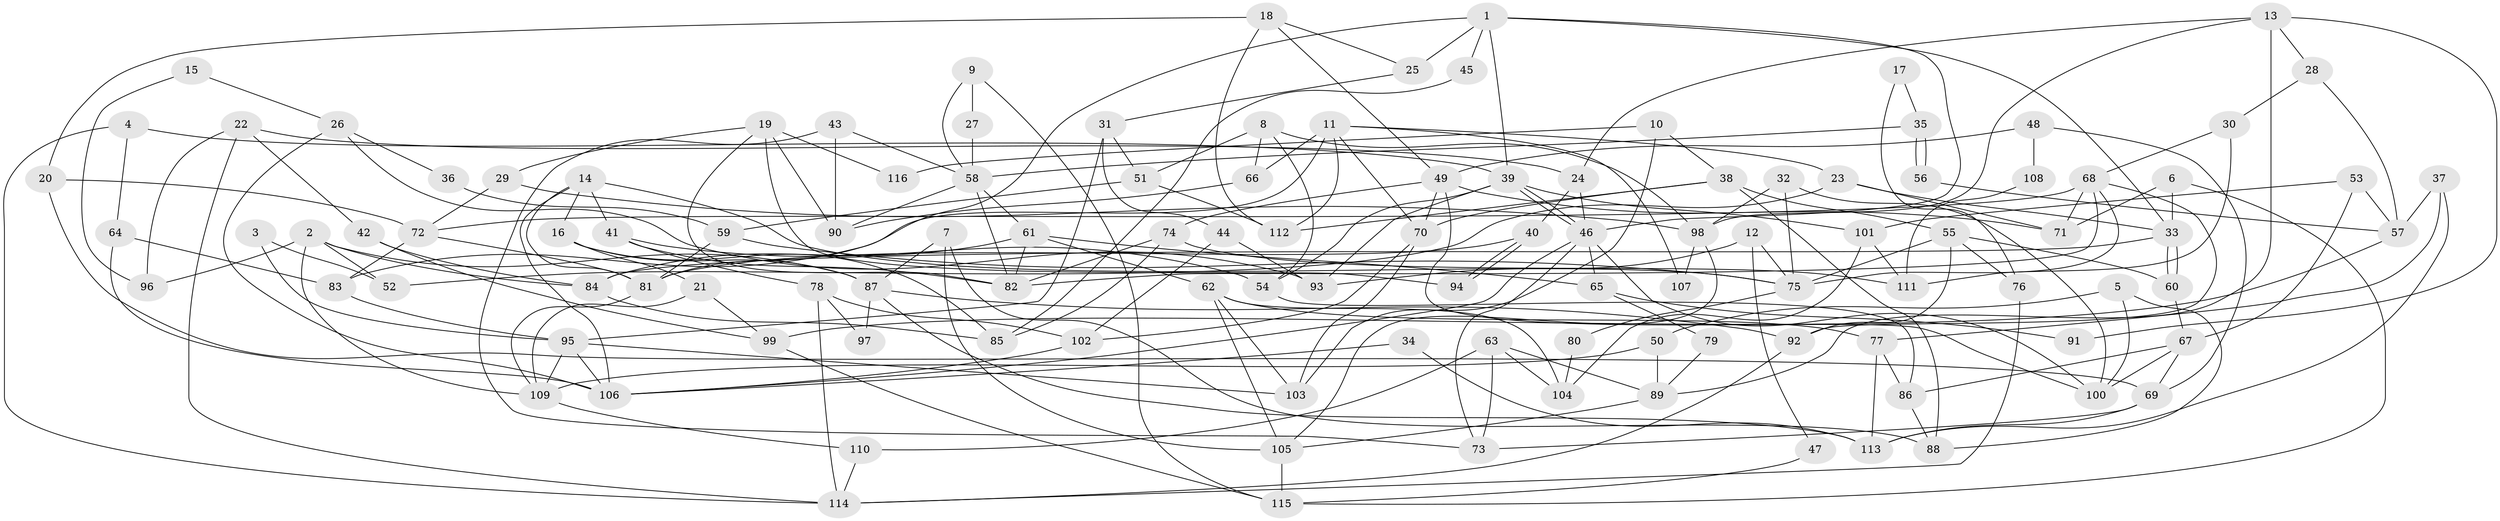 // coarse degree distribution, {6: 0.14473684210526316, 8: 0.09210526315789473, 3: 0.19736842105263158, 7: 0.11842105263157894, 5: 0.14473684210526316, 9: 0.02631578947368421, 2: 0.14473684210526316, 4: 0.10526315789473684, 1: 0.013157894736842105, 12: 0.013157894736842105}
// Generated by graph-tools (version 1.1) at 2025/23/03/03/25 07:23:56]
// undirected, 116 vertices, 232 edges
graph export_dot {
graph [start="1"]
  node [color=gray90,style=filled];
  1;
  2;
  3;
  4;
  5;
  6;
  7;
  8;
  9;
  10;
  11;
  12;
  13;
  14;
  15;
  16;
  17;
  18;
  19;
  20;
  21;
  22;
  23;
  24;
  25;
  26;
  27;
  28;
  29;
  30;
  31;
  32;
  33;
  34;
  35;
  36;
  37;
  38;
  39;
  40;
  41;
  42;
  43;
  44;
  45;
  46;
  47;
  48;
  49;
  50;
  51;
  52;
  53;
  54;
  55;
  56;
  57;
  58;
  59;
  60;
  61;
  62;
  63;
  64;
  65;
  66;
  67;
  68;
  69;
  70;
  71;
  72;
  73;
  74;
  75;
  76;
  77;
  78;
  79;
  80;
  81;
  82;
  83;
  84;
  85;
  86;
  87;
  88;
  89;
  90;
  91;
  92;
  93;
  94;
  95;
  96;
  97;
  98;
  99;
  100;
  101;
  102;
  103;
  104;
  105;
  106;
  107;
  108;
  109;
  110;
  111;
  112;
  113;
  114;
  115;
  116;
  1 -- 33;
  1 -- 46;
  1 -- 25;
  1 -- 39;
  1 -- 45;
  1 -- 81;
  2 -- 87;
  2 -- 109;
  2 -- 52;
  2 -- 84;
  2 -- 96;
  3 -- 95;
  3 -- 52;
  4 -- 114;
  4 -- 39;
  4 -- 64;
  5 -- 88;
  5 -- 100;
  5 -- 50;
  6 -- 115;
  6 -- 71;
  6 -- 33;
  7 -- 88;
  7 -- 105;
  7 -- 87;
  8 -- 51;
  8 -- 98;
  8 -- 54;
  8 -- 66;
  9 -- 58;
  9 -- 115;
  9 -- 27;
  10 -- 103;
  10 -- 38;
  10 -- 116;
  11 -- 83;
  11 -- 23;
  11 -- 66;
  11 -- 70;
  11 -- 107;
  11 -- 112;
  12 -- 93;
  12 -- 75;
  12 -- 47;
  13 -- 89;
  13 -- 24;
  13 -- 28;
  13 -- 91;
  13 -- 98;
  14 -- 75;
  14 -- 81;
  14 -- 16;
  14 -- 41;
  14 -- 106;
  15 -- 26;
  15 -- 96;
  16 -- 21;
  16 -- 85;
  16 -- 87;
  17 -- 76;
  17 -- 35;
  18 -- 112;
  18 -- 25;
  18 -- 20;
  18 -- 49;
  19 -- 90;
  19 -- 82;
  19 -- 29;
  19 -- 94;
  19 -- 116;
  20 -- 72;
  20 -- 69;
  21 -- 109;
  21 -- 99;
  22 -- 24;
  22 -- 114;
  22 -- 42;
  22 -- 96;
  23 -- 71;
  23 -- 33;
  23 -- 52;
  24 -- 40;
  24 -- 46;
  25 -- 31;
  26 -- 93;
  26 -- 106;
  26 -- 36;
  27 -- 58;
  28 -- 30;
  28 -- 57;
  29 -- 98;
  29 -- 72;
  30 -- 111;
  30 -- 68;
  31 -- 51;
  31 -- 95;
  31 -- 44;
  32 -- 98;
  32 -- 100;
  32 -- 75;
  33 -- 60;
  33 -- 60;
  33 -- 84;
  34 -- 106;
  34 -- 113;
  35 -- 58;
  35 -- 56;
  35 -- 56;
  36 -- 59;
  37 -- 77;
  37 -- 113;
  37 -- 57;
  38 -- 55;
  38 -- 70;
  38 -- 88;
  38 -- 112;
  39 -- 46;
  39 -- 46;
  39 -- 54;
  39 -- 93;
  39 -- 101;
  40 -- 94;
  40 -- 94;
  40 -- 81;
  41 -- 54;
  41 -- 78;
  41 -- 82;
  42 -- 84;
  42 -- 99;
  43 -- 58;
  43 -- 90;
  43 -- 73;
  44 -- 102;
  44 -- 93;
  45 -- 85;
  46 -- 106;
  46 -- 65;
  46 -- 73;
  46 -- 100;
  47 -- 115;
  48 -- 49;
  48 -- 69;
  48 -- 108;
  49 -- 74;
  49 -- 70;
  49 -- 71;
  49 -- 100;
  50 -- 109;
  50 -- 89;
  51 -- 112;
  51 -- 59;
  53 -- 67;
  53 -- 57;
  53 -- 101;
  54 -- 86;
  55 -- 92;
  55 -- 60;
  55 -- 75;
  55 -- 76;
  56 -- 57;
  57 -- 99;
  58 -- 82;
  58 -- 61;
  58 -- 90;
  59 -- 75;
  59 -- 81;
  60 -- 67;
  61 -- 82;
  61 -- 84;
  61 -- 62;
  61 -- 65;
  62 -- 77;
  62 -- 103;
  62 -- 104;
  62 -- 105;
  63 -- 104;
  63 -- 73;
  63 -- 89;
  63 -- 110;
  64 -- 106;
  64 -- 83;
  65 -- 79;
  65 -- 91;
  66 -- 90;
  67 -- 69;
  67 -- 100;
  67 -- 86;
  68 -- 75;
  68 -- 72;
  68 -- 71;
  68 -- 82;
  68 -- 92;
  69 -- 73;
  69 -- 113;
  70 -- 102;
  70 -- 103;
  72 -- 83;
  72 -- 81;
  74 -- 85;
  74 -- 82;
  74 -- 111;
  75 -- 80;
  76 -- 114;
  77 -- 86;
  77 -- 113;
  78 -- 102;
  78 -- 97;
  78 -- 114;
  79 -- 89;
  80 -- 104;
  81 -- 109;
  83 -- 95;
  84 -- 85;
  86 -- 88;
  87 -- 92;
  87 -- 97;
  87 -- 113;
  89 -- 105;
  92 -- 114;
  95 -- 103;
  95 -- 109;
  95 -- 106;
  98 -- 105;
  98 -- 107;
  99 -- 115;
  101 -- 104;
  101 -- 111;
  102 -- 106;
  105 -- 115;
  108 -- 111;
  109 -- 110;
  110 -- 114;
}
